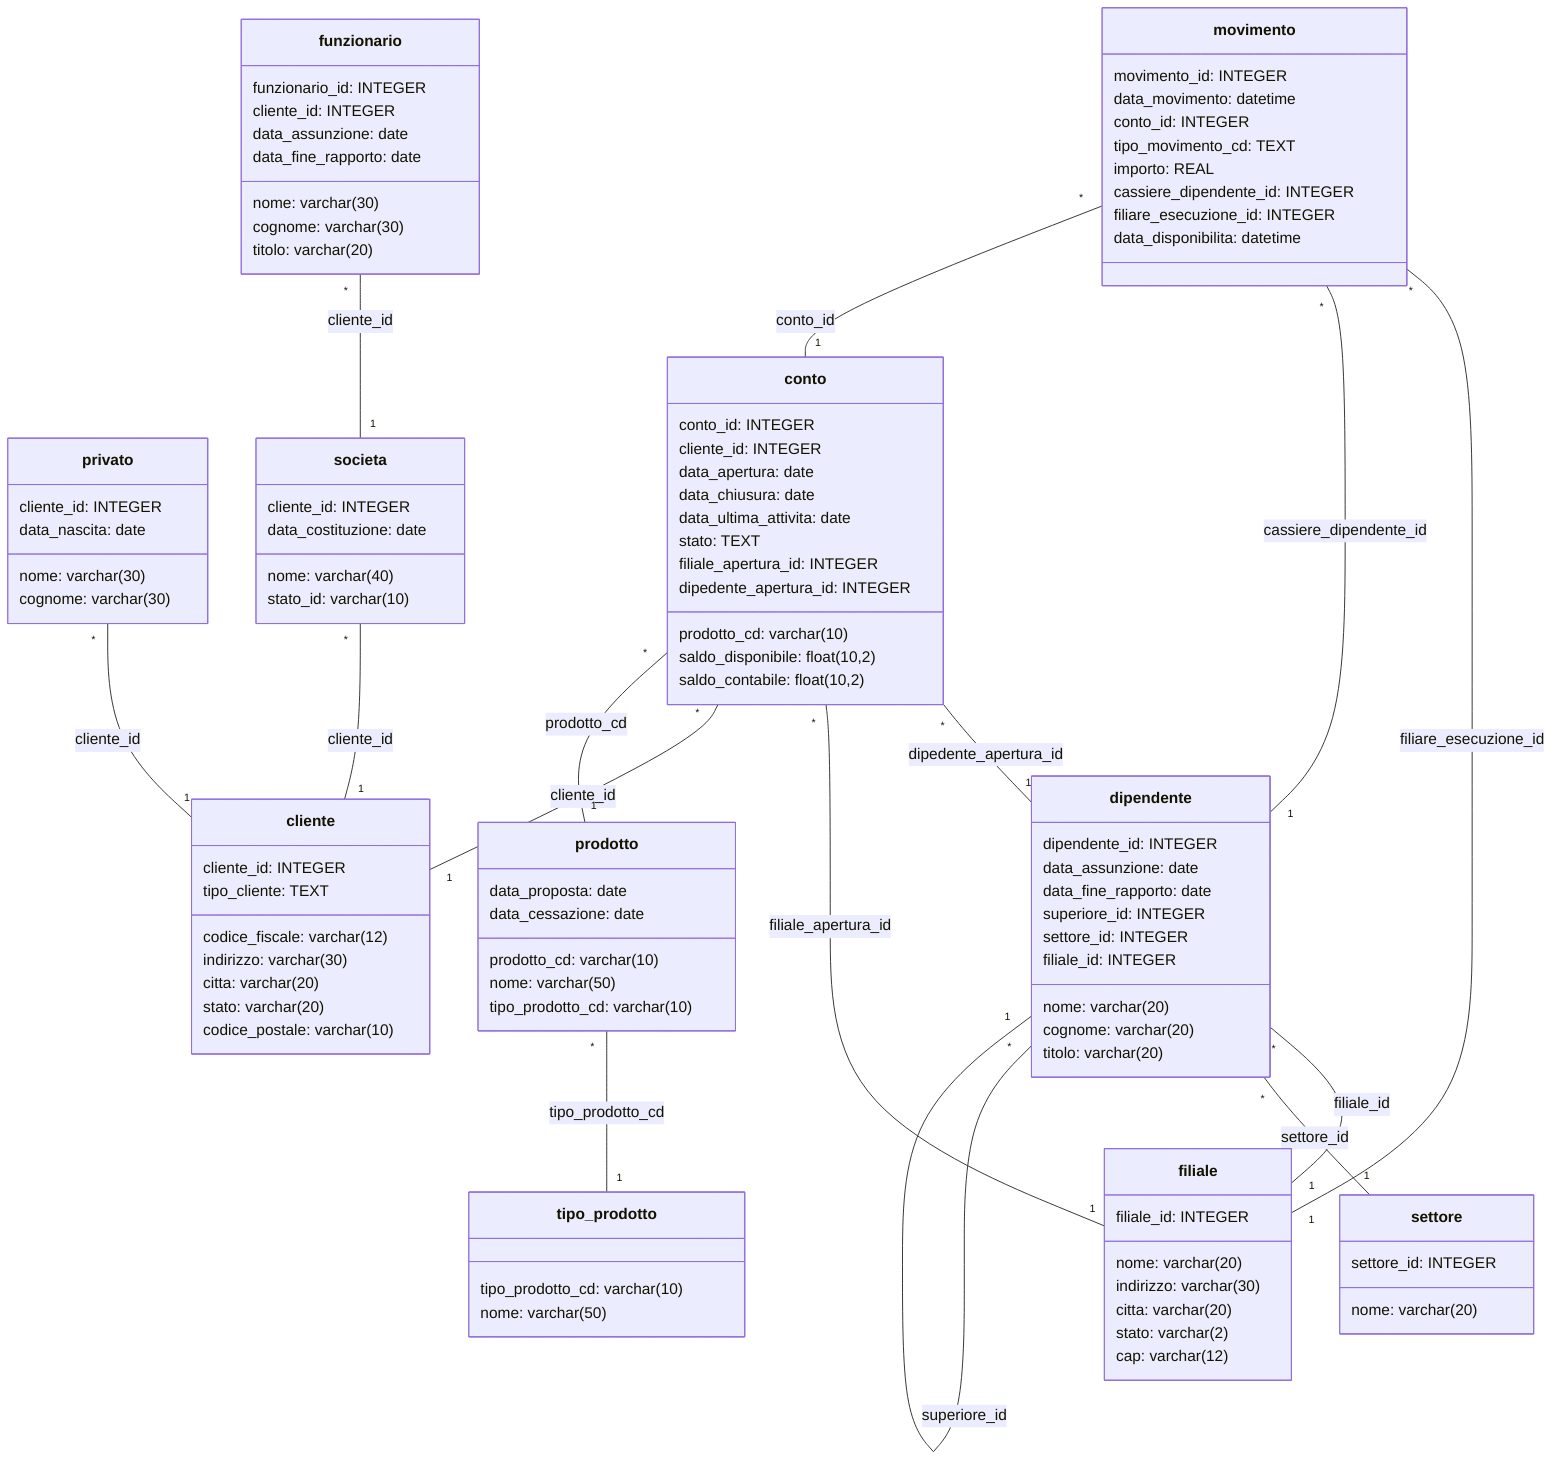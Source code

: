 classDiagram
class settore {
	settore_id: INTEGER
	nome: varchar(20)
}

class filiale {
	filiale_id: INTEGER
	nome: varchar(20)
	indirizzo: varchar(30)
	citta: varchar(20)
	stato: varchar(2)
	cap: varchar(12)
}

class dipendente {
	dipendente_id: INTEGER
	nome: varchar(20)
	cognome: varchar(20)
	data_assunzione: date
	data_fine_rapporto: date
	superiore_id: INTEGER
	settore_id: INTEGER
	titolo: varchar(20)
	filiale_id: INTEGER
}

class tipo_prodotto {
	tipo_prodotto_cd: varchar(10)
	nome: varchar(50)
}

class prodotto {
	prodotto_cd: varchar(10)
	nome: varchar(50)
	tipo_prodotto_cd: varchar(10)
	data_proposta: date
	data_cessazione: date
}

class cliente {
	cliente_id: INTEGER
	codice_fiscale: varchar(12)
	tipo_cliente: TEXT
	indirizzo: varchar(30)
	citta: varchar(20)
	stato: varchar(20)
	codice_postale: varchar(10)
}

class privato {
	cliente_id: INTEGER
	nome: varchar(30)
	cognome: varchar(30)
	data_nascita: date
}

class societa {
	cliente_id: INTEGER
	nome: varchar(40)
	stato_id: varchar(10)
	data_costituzione: date
}

class funzionario {
	funzionario_id: INTEGER
	cliente_id: INTEGER
	nome: varchar(30)
	cognome: varchar(30)
	titolo: varchar(20)
	data_assunzione: date
	data_fine_rapporto: date
}

class conto {
	conto_id: INTEGER
	prodotto_cd: varchar(10)
	cliente_id: INTEGER
	data_apertura: date
	data_chiusura: date
	data_ultima_attivita: date
	stato: TEXT
	filiale_apertura_id: INTEGER
	dipedente_apertura_id: INTEGER
	saldo_disponibile: float(10,2)
	saldo_contabile: float(10,2)
}

class movimento {
	movimento_id: INTEGER
	data_movimento: datetime
	conto_id: INTEGER
	tipo_movimento_cd: TEXT
	importo: REAL
	cassiere_dipendente_id: INTEGER
	filiare_esecuzione_id: INTEGER
	data_disponibilita: datetime
}

dipendente "*" -- "1" filiale : filiale_id
dipendente "*" -- "1" settore : settore_id
dipendente "*" -- "1" dipendente : superiore_id
prodotto "*" -- "1" tipo_prodotto : tipo_prodotto_cd
privato "*" -- "1" cliente : cliente_id
societa "*" -- "1" cliente : cliente_id
funzionario "*" -- "1" societa : cliente_id
conto "*" -- "1" dipendente : dipedente_apertura_id
conto "*" -- "1" filiale : filiale_apertura_id
conto "*" -- "1" cliente : cliente_id
conto "*" -- "1" prodotto : prodotto_cd
movimento "*" -- "1" filiale : filiare_esecuzione_id
movimento "*" -- "1" dipendente : cassiere_dipendente_id
movimento "*" -- "1" conto : conto_id